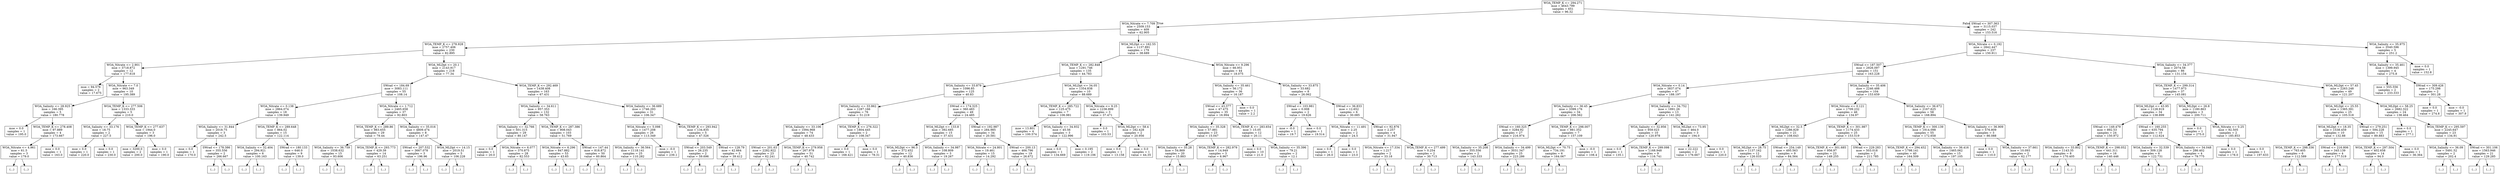 digraph Tree {
node [shape=box] ;
0 [label="WOA_TEMP_K <= 294.271\nmse = 4643.799\nsamples = 651\nvalue = 96.32"] ;
1 [label="WOA_Nitrate <= 7.709\nmse = 2509.153\nsamples = 409\nvalue = 62.905"] ;
0 -> 1 [labeldistance=2.5, labelangle=45, headlabel="True"] ;
2 [label="WOA_TEMP_K <= 278.928\nmse = 2757.406\nsamples = 230\nvalue = 82.895"] ;
1 -> 2 ;
3 [label="WOA_Nitrate <= 2.901\nmse = 3718.872\nsamples = 12\nvalue = 177.618"] ;
2 -> 3 ;
4 [label="mse = 94.576\nsamples = 2\nvalue = 17.675"] ;
3 -> 4 ;
5 [label="WOA_Nitrate <= 7.0\nmse = 963.349\nsamples = 10\nvalue = 195.389"] ;
3 -> 5 ;
6 [label="WOA_Salinity <= 28.925\nmse = 166.395\nsamples = 5\nvalue = 180.778"] ;
5 -> 6 ;
7 [label="mse = 0.0\nsamples = 1\nvalue = 195.0"] ;
6 -> 7 ;
8 [label="WOA_TEMP_K <= 278.408\nmse = 97.889\nsamples = 4\nvalue = 173.667"] ;
6 -> 8 ;
9 [label="WOA_Nitrate <= 4.961\nmse = 61.5\nsamples = 3\nvalue = 179.0"] ;
8 -> 9 ;
10 [label="(...)"] ;
9 -> 10 ;
11 [label="(...)"] ;
9 -> 11 ;
12 [label="mse = 0.0\nsamples = 1\nvalue = 163.0"] ;
8 -> 12 ;
13 [label="WOA_TEMP_K <= 277.506\nmse = 1333.333\nsamples = 5\nvalue = 210.0"] ;
5 -> 13 ;
14 [label="WOA_Salinity <= 33.176\nmse = 18.75\nsamples = 2\nvalue = 227.5"] ;
13 -> 14 ;
15 [label="mse = 0.0\nsamples = 1\nvalue = 220.0"] ;
14 -> 15 ;
16 [label="mse = 0.0\nsamples = 1\nvalue = 230.0"] ;
14 -> 16 ;
17 [label="WOA_TEMP_K <= 277.637\nmse = 1944.0\nsamples = 3\nvalue = 196.0"] ;
13 -> 17 ;
18 [label="mse = 3200.0\nsamples = 2\nvalue = 200.0"] ;
17 -> 18 ;
19 [label="mse = 0.0\nsamples = 1\nvalue = 190.0"] ;
17 -> 19 ;
20 [label="WOA_MLDpt <= 20.1\nmse = 2143.917\nsamples = 218\nvalue = 77.34"] ;
2 -> 20 ;
21 [label="SWrad <= 184.69\nmse = 3083.111\nsamples = 55\nvalue = 108.14"] ;
20 -> 21 ;
22 [label="WOA_Nitrate <= 0.138\nmse = 2864.074\nsamples = 18\nvalue = 139.949"] ;
21 -> 22 ;
23 [label="WOA_Salinity <= 31.844\nmse = 2018.75\nsamples = 3\nvalue = 242.5"] ;
22 -> 23 ;
24 [label="mse = 0.0\nsamples = 1\nvalue = 170.0"] ;
23 -> 24 ;
25 [label="SWrad <= 178.386\nmse = 355.556\nsamples = 2\nvalue = 266.667"] ;
23 -> 25 ;
26 [label="(...)"] ;
25 -> 26 ;
27 [label="(...)"] ;
25 -> 27 ;
28 [label="WOA_TEMP_K <= 289.648\nmse = 864.02\nsamples = 15\nvalue = 122.114"] ;
22 -> 28 ;
29 [label="WOA_Salinity <= 32.404\nmse = 294.921\nsamples = 6\nvalue = 100.163"] ;
28 -> 29 ;
30 [label="(...)"] ;
29 -> 30 ;
31 [label="(...)"] ;
29 -> 31 ;
38 [label="SWrad <= 180.133\nmse = 646.0\nsamples = 9\nvalue = 139.0"] ;
28 -> 38 ;
39 [label="(...)"] ;
38 -> 39 ;
42 [label="(...)"] ;
38 -> 42 ;
55 [label="WOA_Nitrate <= 1.712\nmse = 2465.658\nsamples = 37\nvalue = 92.803"] ;
21 -> 55 ;
56 [label="WOA_TEMP_K <= 289.86\nmse = 983.655\nsamples = 29\nvalue = 79.44"] ;
55 -> 56 ;
57 [label="WOA_Salinity <= 36.759\nmse = 1038.632\nsamples = 15\nvalue = 93.606"] ;
56 -> 57 ;
58 [label="(...)"] ;
57 -> 58 ;
81 [label="(...)"] ;
57 -> 81 ;
82 [label="WOA_TEMP_K <= 293.773\nmse = 429.39\nsamples = 14\nvalue = 63.251"] ;
56 -> 82 ;
83 [label="(...)"] ;
82 -> 83 ;
102 [label="(...)"] ;
82 -> 102 ;
103 [label="WOA_Salinity <= 35.016\nmse = 4809.474\nsamples = 8\nvalue = 147.47"] ;
55 -> 103 ;
104 [label="SWrad <= 207.532\nmse = 3667.078\nsamples = 3\nvalue = 196.96"] ;
103 -> 104 ;
105 [label="(...)"] ;
104 -> 105 ;
106 [label="(...)"] ;
104 -> 106 ;
109 [label="WOA_MLDpt <= 14.15\nmse = 2019.51\nsamples = 5\nvalue = 106.228"] ;
103 -> 109 ;
110 [label="(...)"] ;
109 -> 110 ;
115 [label="(...)"] ;
109 -> 115 ;
118 [label="WOA_TEMP_K <= 292.469\nmse = 1438.408\nsamples = 163\nvalue = 67.431"] ;
20 -> 118 ;
119 [label="WOA_Salinity <= 34.611\nmse = 957.353\nsamples = 132\nvalue = 58.763"] ;
118 -> 119 ;
120 [label="WOA_Salinity <= 32.766\nmse = 501.315\nsamples = 29\nvalue = 80.147"] ;
119 -> 120 ;
121 [label="mse = 0.0\nsamples = 1\nvalue = 20.0"] ;
120 -> 121 ;
122 [label="WOA_Nitrate <= 6.077\nmse = 370.875\nsamples = 28\nvalue = 82.553"] ;
120 -> 122 ;
123 [label="(...)"] ;
122 -> 123 ;
148 [label="(...)"] ;
122 -> 148 ;
173 [label="WOA_TEMP_K <= 287.386\nmse = 908.043\nsamples = 103\nvalue = 51.769"] ;
119 -> 173 ;
174 [label="WOA_Nitrate <= 6.296\nmse = 847.882\nsamples = 53\nvalue = 43.65"] ;
173 -> 174 ;
175 [label="(...)"] ;
174 -> 175 ;
216 [label="(...)"] ;
174 -> 216 ;
235 [label="SWrad <= 147.44\nmse = 818.872\nsamples = 50\nvalue = 60.864"] ;
173 -> 235 ;
236 [label="(...)"] ;
235 -> 236 ;
273 [label="(...)"] ;
235 -> 273 ;
314 [label="WOA_Salinity <= 36.689\nmse = 1746.293\nsamples = 31\nvalue = 106.347"] ;
118 -> 314 ;
315 [label="WOA_Nitrate <= 5.098\nmse = 1477.208\nsamples = 26\nvalue = 113.349"] ;
314 -> 315 ;
316 [label="WOA_Salinity <= 36.564\nmse = 1118.141\nsamples = 25\nvalue = 110.282"] ;
315 -> 316 ;
317 [label="(...)"] ;
316 -> 317 ;
326 [label="(...)"] ;
316 -> 326 ;
349 [label="mse = -0.0\nsamples = 1\nvalue = 239.1"] ;
315 -> 349 ;
350 [label="WOA_TEMP_K <= 293.942\nmse = 134.835\nsamples = 5\nvalue = 47.526"] ;
314 -> 350 ;
351 [label="SWrad <= 203.549\nmse = 26.235\nsamples = 2\nvalue = 59.696"] ;
350 -> 351 ;
352 [label="(...)"] ;
351 -> 352 ;
353 [label="(...)"] ;
351 -> 353 ;
354 [label="SWrad <= 128.79\nmse = 42.664\nsamples = 3\nvalue = 39.412"] ;
350 -> 354 ;
355 [label="(...)"] ;
354 -> 355 ;
358 [label="(...)"] ;
354 -> 358 ;
359 [label="WOA_MLDpt <= 162.55\nmse = 1137.891\nsamples = 179\nvalue = 38.689"] ;
1 -> 359 ;
360 [label="WOA_TEMP_K <= 282.848\nmse = 1291.746\nsamples = 135\nvalue = 44.783"] ;
359 -> 360 ;
361 [label="WOA_Salinity <= 33.879\nmse = 1096.85\nsamples = 125\nvalue = 40.83"] ;
360 -> 361 ;
362 [label="WOA_Salinity <= 33.862\nmse = 1287.166\nsamples = 76\nvalue = 51.219"] ;
361 -> 362 ;
363 [label="WOA_Salinity <= 33.106\nmse = 1094.968\nsamples = 74\nvalue = 48.433"] ;
362 -> 363 ;
364 [label="SWrad <= 201.63\nmse = 2282.922\nsamples = 23\nvalue = 62.241"] ;
363 -> 364 ;
365 [label="(...)"] ;
364 -> 365 ;
370 [label="(...)"] ;
364 -> 370 ;
373 [label="WOA_TEMP_K <= 279.958\nmse = 267.978\nsamples = 51\nvalue = 40.742"] ;
363 -> 373 ;
374 [label="(...)"] ;
373 -> 374 ;
457 [label="(...)"] ;
373 -> 457 ;
458 [label="WOA_TEMP_K <= 276.322\nmse = 1804.445\nsamples = 2\nvalue = 108.347"] ;
362 -> 458 ;
459 [label="mse = 0.0\nsamples = 1\nvalue = 168.421"] ;
458 -> 459 ;
460 [label="mse = 0.0\nsamples = 1\nvalue = 78.31"] ;
458 -> 460 ;
461 [label="SWrad <= 174.325\nmse = 360.483\nsamples = 49\nvalue = 24.485"] ;
361 -> 461 ;
462 [label="WOA_MLDpt <= 133.8\nmse = 392.685\nsamples = 15\nvalue = 37.431"] ;
461 -> 462 ;
463 [label="WOA_MLDpt <= 96.3\nmse = 372.452\nsamples = 12\nvalue = 40.836"] ;
462 -> 463 ;
464 [label="(...)"] ;
463 -> 464 ;
485 [label="(...)"] ;
463 -> 485 ;
486 [label="WOA_Salinity <= 34.987\nmse = 108.809\nsamples = 3\nvalue = 19.267"] ;
462 -> 486 ;
487 [label="(...)"] ;
486 -> 487 ;
490 [label="(...)"] ;
486 -> 490 ;
491 [label="SWrad <= 192.987\nmse = 284.985\nsamples = 34\nvalue = 20.581"] ;
461 -> 491 ;
492 [label="WOA_Nitrate <= 24.801\nmse = 19.461\nsamples = 15\nvalue = 14.292"] ;
491 -> 492 ;
493 [label="(...)"] ;
492 -> 493 ;
514 [label="(...)"] ;
492 -> 514 ;
519 [label="SWrad <= 200.13\nmse = 466.796\nsamples = 19\nvalue = 26.672"] ;
491 -> 519 ;
520 [label="(...)"] ;
519 -> 520 ;
521 [label="(...)"] ;
519 -> 521 ;
556 [label="WOA_MLDpt <= 34.05\nmse = 1354.838\nsamples = 10\nvalue = 88.689"] ;
360 -> 556 ;
557 [label="WOA_TEMP_K <= 285.722\nmse = 125.475\nsamples = 7\nvalue = 106.981"] ;
556 -> 557 ;
558 [label="mse = 13.801\nsamples = 4\nvalue = 100.574"] ;
557 -> 558 ;
559 [label="WOA_Salinity <= 34.932\nmse = 45.56\nsamples = 3\nvalue = 122.996"] ;
557 -> 559 ;
560 [label="mse = 0.0\nsamples = 1\nvalue = 134.669"] ;
559 -> 560 ;
561 [label="mse = 0.195\nsamples = 2\nvalue = 119.106"] ;
559 -> 561 ;
562 [label="WOA_Nitrate <= 9.25\nmse = 1236.899\nsamples = 3\nvalue = 37.471"] ;
556 -> 562 ;
563 [label="mse = 0.0\nsamples = 1\nvalue = 103.53"] ;
562 -> 563 ;
564 [label="WOA_MLDpt <= 58.4\nmse = 182.428\nsamples = 2\nvalue = 20.956"] ;
562 -> 564 ;
565 [label="mse = 0.0\nsamples = 1\nvalue = 13.158"] ;
564 -> 565 ;
566 [label="mse = 0.0\nsamples = 1\nvalue = 44.35"] ;
564 -> 566 ;
567 [label="WOA_Nitrate <= 9.296\nmse = 66.951\nsamples = 44\nvalue = 18.075"] ;
359 -> 567 ;
568 [label="WOA_Salinity <= 35.461\nmse = 56.172\nsamples = 36\nvalue = 16.187"] ;
567 -> 568 ;
569 [label="SWrad <= 43.377\nmse = 47.475\nsamples = 35\nvalue = 16.994"] ;
568 -> 569 ;
570 [label="WOA_Salinity <= 35.328\nmse = 57.881\nsamples = 23\nvalue = 15.047"] ;
569 -> 570 ;
571 [label="WOA_Salinity <= 35.28\nmse = 54.869\nsamples = 20\nvalue = 15.883"] ;
570 -> 571 ;
572 [label="(...)"] ;
571 -> 572 ;
573 [label="(...)"] ;
571 -> 573 ;
578 [label="WOA_TEMP_K <= 282.979\nmse = 14.949\nsamples = 3\nvalue = 6.967"] ;
570 -> 578 ;
579 [label="(...)"] ;
578 -> 579 ;
580 [label="(...)"] ;
578 -> 580 ;
581 [label="WOA_TEMP_K <= 283.654\nmse = 15.05\nsamples = 12\nvalue = 20.11"] ;
569 -> 581 ;
582 [label="mse = 0.0\nsamples = 10\nvalue = 21.0"] ;
581 -> 582 ;
583 [label="WOA_Salinity <= 35.396\nmse = 79.21\nsamples = 2\nvalue = 12.1"] ;
581 -> 583 ;
584 [label="(...)"] ;
583 -> 584 ;
585 [label="(...)"] ;
583 -> 585 ;
586 [label="mse = 0.0\nsamples = 1\nvalue = 2.2"] ;
568 -> 586 ;
587 [label="WOA_Salinity <= 33.875\nmse = 33.682\nsamples = 8\nvalue = 26.062"] ;
567 -> 587 ;
588 [label="SWrad <= 103.981\nmse = 0.008\nsamples = 2\nvalue = 19.626"] ;
587 -> 588 ;
589 [label="mse = -0.0\nsamples = 1\nvalue = 19.7"] ;
588 -> 589 ;
590 [label="mse = 0.0\nsamples = 1\nvalue = 19.514"] ;
588 -> 590 ;
591 [label="SWrad <= 36.833\nmse = 12.652\nsamples = 6\nvalue = 30.085"] ;
587 -> 591 ;
592 [label="WOA_Nitrate <= 11.491\nmse = 2.25\nsamples = 2\nvalue = 24.5"] ;
591 -> 592 ;
593 [label="mse = 0.0\nsamples = 1\nvalue = 26.0"] ;
592 -> 593 ;
594 [label="mse = 0.0\nsamples = 1\nvalue = 23.0"] ;
592 -> 594 ;
595 [label="SWrad <= 92.876\nmse = 2.257\nsamples = 4\nvalue = 31.947"] ;
591 -> 595 ;
596 [label="WOA_Nitrate <= 17.334\nmse = 1.217\nsamples = 2\nvalue = 33.18"] ;
595 -> 596 ;
597 [label="(...)"] ;
596 -> 597 ;
598 [label="(...)"] ;
596 -> 598 ;
599 [label="WOA_TEMP_K <= 277.499\nmse = 0.254\nsamples = 2\nvalue = 30.713"] ;
595 -> 599 ;
600 [label="(...)"] ;
599 -> 600 ;
601 [label="(...)"] ;
599 -> 601 ;
602 [label="SWrad <= 307.363\nmse = 3115.037\nsamples = 242\nvalue = 153.516"] ;
0 -> 602 [labeldistance=2.5, labelangle=-45, headlabel="False"] ;
603 [label="WOA_Nitrate <= 0.192\nmse = 2842.447\nsamples = 237\nvalue = 150.911"] ;
602 -> 603 ;
604 [label="SWrad <= 187.507\nmse = 2926.097\nsamples = 151\nvalue = 163.228"] ;
603 -> 604 ;
605 [label="WOA_Nitrate <= 0.14\nmse = 3837.074\nsamples = 47\nvalue = 188.197"] ;
604 -> 605 ;
606 [label="WOA_Salinity <= 36.45\nmse = 3399.176\nsamples = 34\nvalue = 206.562"] ;
605 -> 606 ;
607 [label="SWrad <= 160.325\nmse = 3284.92\nsamples = 27\nvalue = 216.974"] ;
606 -> 607 ;
608 [label="WOA_Salinity <= 35.208\nmse = 355.556\nsamples = 2\nvalue = 143.333"] ;
607 -> 608 ;
609 [label="(...)"] ;
608 -> 609 ;
610 [label="(...)"] ;
608 -> 610 ;
611 [label="WOA_Salinity <= 34.499\nmse = 3031.347\nsamples = 25\nvalue = 223.286"] ;
607 -> 611 ;
612 [label="(...)"] ;
611 -> 612 ;
621 [label="(...)"] ;
611 -> 621 ;
628 [label="WOA_TEMP_K <= 298.007\nmse = 981.352\nsamples = 7\nvalue = 157.109"] ;
606 -> 628 ;
629 [label="WOA_MLDpt <= 70.75\nmse = 734.191\nsamples = 6\nvalue = 164.067"] ;
628 -> 629 ;
630 [label="(...)"] ;
629 -> 630 ;
639 [label="(...)"] ;
629 -> 639 ;
640 [label="mse = -0.0\nsamples = 1\nvalue = 108.4"] ;
628 -> 640 ;
641 [label="WOA_Salinity <= 34.752\nmse = 1891.26\nsamples = 13\nvalue = 141.262"] ;
605 -> 641 ;
642 [label="WOA_Salinity <= 32.956\nmse = 959.023\nsamples = 10\nvalue = 120.978"] ;
641 -> 642 ;
643 [label="mse = 0.0\nsamples = 1\nvalue = 135.1"] ;
642 -> 643 ;
644 [label="WOA_TEMP_K <= 299.098\nmse = 1168.948\nsamples = 9\nvalue = 116.741"] ;
642 -> 644 ;
645 [label="(...)"] ;
644 -> 645 ;
652 [label="(...)"] ;
644 -> 652 ;
653 [label="WOA_MLDpt <= 73.95\nmse = 464.0\nsamples = 3\nvalue = 194.0"] ;
641 -> 653 ;
654 [label="mse = 22.222\nsamples = 2\nvalue = 176.667"] ;
653 -> 654 ;
655 [label="mse = 0.0\nsamples = 1\nvalue = 220.0"] ;
653 -> 655 ;
656 [label="WOA_Salinity <= 35.406\nmse = 2246.488\nsamples = 104\nvalue = 153.659"] ;
604 -> 656 ;
657 [label="WOA_Nitrate <= 0.121\nmse = 1709.232\nsamples = 46\nvalue = 134.97"] ;
656 -> 657 ;
658 [label="WOA_MLDpt <= 32.5\nmse = 1286.829\nsamples = 21\nvalue = 108.643"] ;
657 -> 658 ;
659 [label="WOA_MLDpt <= 28.75\nmse = 1137.162\nsamples = 12\nvalue = 126.033"] ;
658 -> 659 ;
660 [label="(...)"] ;
659 -> 660 ;
679 [label="(...)"] ;
659 -> 679 ;
682 [label="SWrad <= 254.149\nmse = 495.563\nsamples = 9\nvalue = 84.564"] ;
658 -> 682 ;
683 [label="(...)"] ;
682 -> 683 ;
692 [label="(...)"] ;
682 -> 692 ;
697 [label="WOA_TEMP_K <= 301.987\nmse = 1174.433\nsamples = 25\nvalue = 153.519"] ;
657 -> 697 ;
698 [label="WOA_TEMP_K <= 301.685\nmse = 956.97\nsamples = 23\nvalue = 149.255"] ;
697 -> 698 ;
699 [label="(...)"] ;
698 -> 699 ;
730 [label="(...)"] ;
698 -> 730 ;
733 [label="SWrad <= 229.283\nmse = 503.018\nsamples = 2\nvalue = 211.785"] ;
697 -> 733 ;
734 [label="(...)"] ;
733 -> 734 ;
735 [label="(...)"] ;
733 -> 735 ;
736 [label="WOA_Salinity <= 36.672\nmse = 2167.625\nsamples = 58\nvalue = 168.894"] ;
656 -> 736 ;
737 [label="WOA_TEMP_K <= 300.139\nmse = 1914.098\nsamples = 55\nvalue = 172.658"] ;
736 -> 737 ;
738 [label="WOA_TEMP_K <= 294.452\nmse = 1798.141\nsamples = 40\nvalue = 164.509"] ;
737 -> 738 ;
739 [label="(...)"] ;
738 -> 739 ;
742 [label="(...)"] ;
738 -> 742 ;
791 [label="WOA_Salinity <= 36.416\nmse = 1465.062\nsamples = 15\nvalue = 197.105"] ;
737 -> 791 ;
792 [label="(...)"] ;
791 -> 792 ;
801 [label="(...)"] ;
791 -> 801 ;
804 [label="WOA_Salinity <= 36.909\nmse = 576.809\nsamples = 3\nvalue = 86.088"] ;
736 -> 804 ;
805 [label="mse = 0.0\nsamples = 1\nvalue = 110.0"] ;
804 -> 805 ;
806 [label="WOA_Salinity <= 37.661\nmse = 10.093\nsamples = 2\nvalue = 62.177"] ;
804 -> 806 ;
807 [label="(...)"] ;
806 -> 807 ;
808 [label="(...)"] ;
806 -> 808 ;
809 [label="WOA_Salinity <= 34.377\nmse = 2074.58\nsamples = 86\nvalue = 131.154"] ;
603 -> 809 ;
810 [label="WOA_TEMP_K <= 299.314\nmse = 1477.973\nsamples = 37\nvalue = 145.081"] ;
809 -> 810 ;
811 [label="WOA_MLDpt <= 43.95\nmse = 1128.919\nsamples = 34\nvalue = 138.899"] ;
810 -> 811 ;
812 [label="SWrad <= 149.479\nmse = 892.53\nsamples = 24\nvalue = 150.972"] ;
811 -> 812 ;
813 [label="WOA_Salinity <= 33.802\nmse = 1143.35\nsamples = 8\nvalue = 170.405"] ;
812 -> 813 ;
814 [label="(...)"] ;
813 -> 814 ;
825 [label="(...)"] ;
813 -> 825 ;
826 [label="WOA_TEMP_K <= 298.052\nmse = 441.311\nsamples = 16\nvalue = 140.446"] ;
812 -> 826 ;
827 [label="(...)"] ;
826 -> 827 ;
846 [label="(...)"] ;
826 -> 846 ;
853 [label="SWrad <= 160.255\nmse = 635.794\nsamples = 10\nvalue = 112.624"] ;
811 -> 853 ;
854 [label="WOA_Salinity <= 32.539\nmse = 309.128\nsamples = 6\nvalue = 122.731"] ;
853 -> 854 ;
855 [label="(...)"] ;
854 -> 855 ;
856 [label="(...)"] ;
854 -> 856 ;
863 [label="WOA_Salinity <= 34.048\nmse = 286.402\nsamples = 4\nvalue = 79.775"] ;
853 -> 863 ;
864 [label="(...)"] ;
863 -> 864 ;
867 [label="(...)"] ;
863 -> 867 ;
868 [label="WOA_MLDpt <= 26.8\nmse = 1180.863\nsamples = 3\nvalue = 200.711"] ;
810 -> 868 ;
869 [label="mse = 0.0\nsamples = 1\nvalue = 275.0"] ;
868 -> 869 ;
870 [label="WOA_Nitrate <= 0.25\nmse = 92.505\nsamples = 2\nvalue = 185.853"] ;
868 -> 870 ;
871 [label="mse = 0.0\nsamples = 1\nvalue = 178.0"] ;
870 -> 871 ;
872 [label="mse = 0.0\nsamples = 1\nvalue = 197.633"] ;
870 -> 872 ;
873 [label="WOA_MLDpt <= 57.45\nmse = 2263.248\nsamples = 49\nvalue = 121.207"] ;
809 -> 873 ;
874 [label="WOA_MLDpt <= 25.55\nmse = 1365.391\nsamples = 25\nvalue = 105.518"] ;
873 -> 874 ;
875 [label="WOA_MLDpt <= 18.35\nmse = 1538.459\nsamples = 10\nvalue = 132.88"] ;
874 -> 875 ;
876 [label="WOA_TEMP_K <= 298.336\nmse = 763.405\nsamples = 6\nvalue = 112.589"] ;
875 -> 876 ;
877 [label="(...)"] ;
876 -> 877 ;
884 [label="(...)"] ;
876 -> 884 ;
887 [label="SWrad <= 216.806\nmse = 345.139\nsamples = 4\nvalue = 177.519"] ;
875 -> 887 ;
888 [label="(...)"] ;
887 -> 888 ;
889 [label="(...)"] ;
887 -> 889 ;
894 [label="SWrad <= 279.251\nmse = 594.228\nsamples = 15\nvalue = 89.883"] ;
874 -> 894 ;
895 [label="WOA_TEMP_K <= 297.504\nmse = 402.658\nsamples = 14\nvalue = 94.0"] ;
894 -> 895 ;
896 [label="(...)"] ;
895 -> 896 ;
905 [label="(...)"] ;
895 -> 905 ;
922 [label="mse = 0.0\nsamples = 1\nvalue = 36.364"] ;
894 -> 922 ;
923 [label="WOA_MLDpt <= 58.25\nmse = 2682.322\nsamples = 24\nvalue = 138.464"] ;
873 -> 923 ;
924 [label="mse = 0.0\nsamples = 1\nvalue = 277.1"] ;
923 -> 924 ;
925 [label="WOA_TEMP_K <= 295.597\nmse = 2245.647\nsamples = 23\nvalue = 134.91"] ;
923 -> 925 ;
926 [label="WOA_Salinity <= 36.09\nmse = 5491.52\nsamples = 2\nvalue = 202.4"] ;
925 -> 926 ;
927 [label="(...)"] ;
926 -> 927 ;
928 [label="(...)"] ;
926 -> 928 ;
929 [label="SWrad <= 301.106\nmse = 1563.946\nsamples = 21\nvalue = 129.285"] ;
925 -> 929 ;
930 [label="(...)"] ;
929 -> 930 ;
963 [label="(...)"] ;
929 -> 963 ;
966 [label="WOA_Salinity <= 35.975\nmse = 3540.596\nsamples = 5\nvalue = 251.2"] ;
602 -> 966 ;
967 [label="WOA_Salinity <= 35.461\nmse = 1399.945\nsamples = 4\nvalue = 275.8"] ;
966 -> 967 ;
968 [label="mse = 555.556\nsamples = 2\nvalue = 233.333"] ;
967 -> 968 ;
969 [label="SWrad <= 309.426\nmse = 175.298\nsamples = 2\nvalue = 301.28"] ;
967 -> 969 ;
970 [label="mse = 0.0\nsamples = 1\nvalue = 274.8"] ;
969 -> 970 ;
971 [label="mse = -0.0\nsamples = 1\nvalue = 307.9"] ;
969 -> 971 ;
972 [label="mse = 0.0\nsamples = 1\nvalue = 152.8"] ;
966 -> 972 ;
}